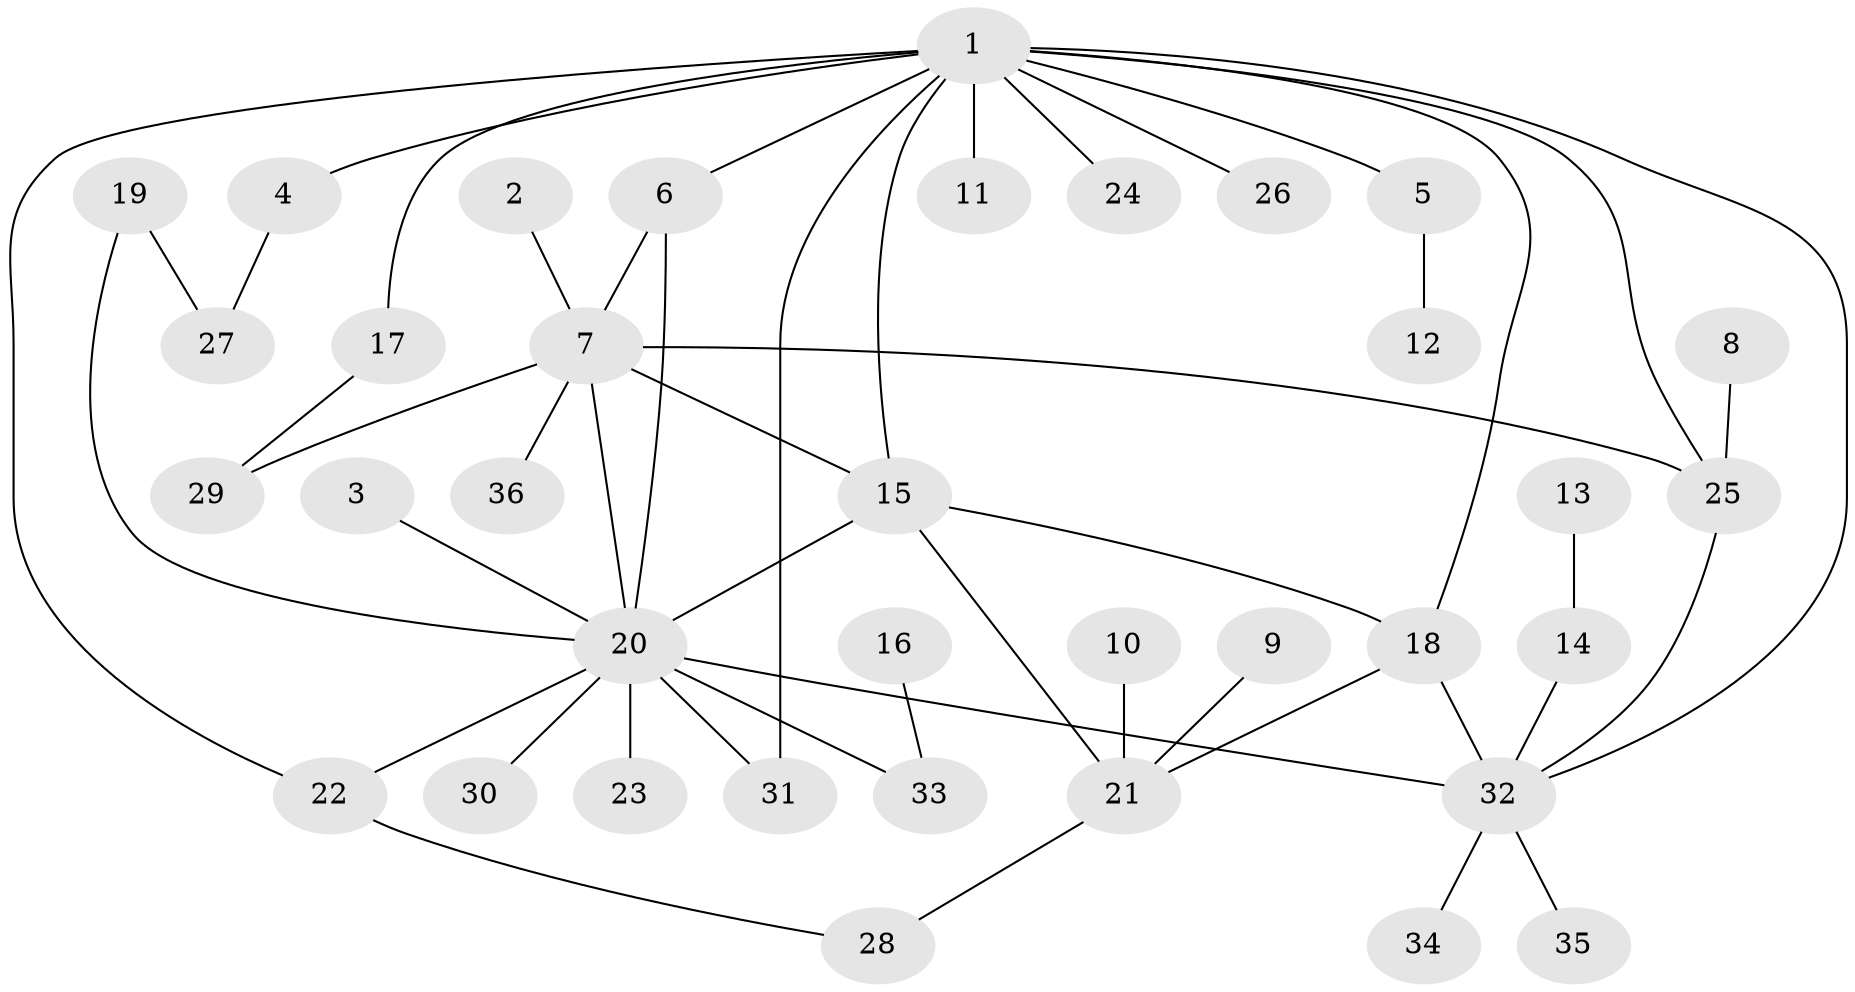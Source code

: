 // original degree distribution, {6: 0.027777777777777776, 9: 0.027777777777777776, 4: 0.041666666666666664, 5: 0.05555555555555555, 7: 0.041666666666666664, 3: 0.06944444444444445, 8: 0.013888888888888888, 2: 0.3055555555555556, 1: 0.4166666666666667}
// Generated by graph-tools (version 1.1) at 2025/26/03/09/25 03:26:43]
// undirected, 36 vertices, 49 edges
graph export_dot {
graph [start="1"]
  node [color=gray90,style=filled];
  1;
  2;
  3;
  4;
  5;
  6;
  7;
  8;
  9;
  10;
  11;
  12;
  13;
  14;
  15;
  16;
  17;
  18;
  19;
  20;
  21;
  22;
  23;
  24;
  25;
  26;
  27;
  28;
  29;
  30;
  31;
  32;
  33;
  34;
  35;
  36;
  1 -- 4 [weight=1.0];
  1 -- 5 [weight=1.0];
  1 -- 6 [weight=1.0];
  1 -- 11 [weight=1.0];
  1 -- 15 [weight=1.0];
  1 -- 17 [weight=1.0];
  1 -- 18 [weight=1.0];
  1 -- 22 [weight=1.0];
  1 -- 24 [weight=1.0];
  1 -- 25 [weight=1.0];
  1 -- 26 [weight=1.0];
  1 -- 31 [weight=1.0];
  1 -- 32 [weight=1.0];
  2 -- 7 [weight=1.0];
  3 -- 20 [weight=1.0];
  4 -- 27 [weight=1.0];
  5 -- 12 [weight=1.0];
  6 -- 7 [weight=1.0];
  6 -- 20 [weight=1.0];
  7 -- 15 [weight=1.0];
  7 -- 20 [weight=1.0];
  7 -- 25 [weight=2.0];
  7 -- 29 [weight=1.0];
  7 -- 36 [weight=1.0];
  8 -- 25 [weight=1.0];
  9 -- 21 [weight=1.0];
  10 -- 21 [weight=1.0];
  13 -- 14 [weight=1.0];
  14 -- 32 [weight=1.0];
  15 -- 18 [weight=1.0];
  15 -- 20 [weight=1.0];
  15 -- 21 [weight=1.0];
  16 -- 33 [weight=1.0];
  17 -- 29 [weight=1.0];
  18 -- 21 [weight=1.0];
  18 -- 32 [weight=1.0];
  19 -- 20 [weight=1.0];
  19 -- 27 [weight=1.0];
  20 -- 22 [weight=2.0];
  20 -- 23 [weight=1.0];
  20 -- 30 [weight=1.0];
  20 -- 31 [weight=1.0];
  20 -- 32 [weight=2.0];
  20 -- 33 [weight=1.0];
  21 -- 28 [weight=1.0];
  22 -- 28 [weight=1.0];
  25 -- 32 [weight=1.0];
  32 -- 34 [weight=1.0];
  32 -- 35 [weight=1.0];
}

